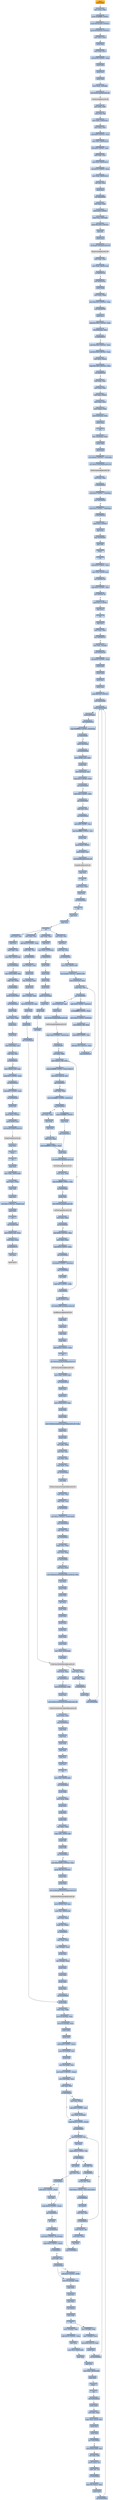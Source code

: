 digraph G {
node[shape=rectangle,style=filled,fillcolor=lightsteelblue,color=lightsteelblue]
bgcolor="transparent"
a0x0040630cpushl_ebp[label="start\npushl %ebp",color="lightgrey",fillcolor="orange"];
a0x0040630dmovl_esp_ebp[label="0x0040630d\nmovl %esp, %ebp"];
a0x0040630fpushl_0xffffffffUINT8[label="0x0040630f\npushl $0xffffffff<UINT8>"];
a0x00406311pushl_0x40c290UINT32[label="0x00406311\npushl $0x40c290<UINT32>"];
a0x00406316pushl_0x409320UINT32[label="0x00406316\npushl $0x409320<UINT32>"];
a0x0040631bmovl_fs_0_eax[label="0x0040631b\nmovl %fs:0, %eax"];
a0x00406321pushl_eax[label="0x00406321\npushl %eax"];
a0x00406322movl_esp_fs_0[label="0x00406322\nmovl %esp, %fs:0"];
a0x00406329subl_0x58UINT8_esp[label="0x00406329\nsubl $0x58<UINT8>, %esp"];
a0x0040632cpushl_ebx[label="0x0040632c\npushl %ebx"];
a0x0040632dpushl_esi[label="0x0040632d\npushl %esi"];
a0x0040632epushl_edi[label="0x0040632e\npushl %edi"];
a0x0040632fmovl_esp__24ebp_[label="0x0040632f\nmovl %esp, -24(%ebp)"];
a0x00406332call_GetVersion_kernel32_dll[label="0x00406332\ncall GetVersion@kernel32.dll"];
GetVersion_kernel32_dll[label="GetVersion@kernel32.dll",color="lightgrey",fillcolor="lightgrey"];
a0x00406338xorl_edx_edx[label="0x00406338\nxorl %edx, %edx"];
a0x0040633amovb_ah_dl[label="0x0040633a\nmovb %ah, %dl"];
a0x0040633cmovl_edx_0x00410ccc[label="0x0040633c\nmovl %edx, 0x00410ccc"];
a0x00406342movl_eax_ecx[label="0x00406342\nmovl %eax, %ecx"];
a0x00406344andl_0xffUINT32_ecx[label="0x00406344\nandl $0xff<UINT32>, %ecx"];
a0x0040634amovl_ecx_0x00410cc8[label="0x0040634a\nmovl %ecx, 0x00410cc8"];
a0x00406350shll_0x8UINT8_ecx[label="0x00406350\nshll $0x8<UINT8>, %ecx"];
a0x00406353addl_edx_ecx[label="0x00406353\naddl %edx, %ecx"];
a0x00406355movl_ecx_0x00410cc4[label="0x00406355\nmovl %ecx, 0x00410cc4"];
a0x0040635bshrl_0x10UINT8_eax[label="0x0040635b\nshrl $0x10<UINT8>, %eax"];
a0x0040635emovl_eax_0x00410cc0[label="0x0040635e\nmovl %eax, 0x00410cc0"];
a0x00406363xorl_esi_esi[label="0x00406363\nxorl %esi, %esi"];
a0x00406365pushl_esi[label="0x00406365\npushl %esi"];
a0x00406366call_0x004066f2[label="0x00406366\ncall 0x004066f2"];
a0x004066f2xorl_eax_eax[label="0x004066f2\nxorl %eax, %eax"];
a0x004066f4pushl_0x0UINT8[label="0x004066f4\npushl $0x0<UINT8>"];
a0x004066f6cmpl_eax_0x8esp_[label="0x004066f6\ncmpl %eax, 0x8(%esp)"];
a0x004066fapushl_0x1000UINT32[label="0x004066fa\npushl $0x1000<UINT32>"];
a0x004066ffsete_al[label="0x004066ff\nsete %al"];
a0x00406702pushl_eax[label="0x00406702\npushl %eax"];
a0x00406703call_HeapCreate_kernel32_dll[label="0x00406703\ncall HeapCreate@kernel32.dll"];
HeapCreate_kernel32_dll[label="HeapCreate@kernel32.dll",color="lightgrey",fillcolor="lightgrey"];
a0x00406709testl_eax_eax[label="0x00406709\ntestl %eax, %eax"];
a0x0040670bmovl_eax_0x004112a0[label="0x0040670b\nmovl %eax, 0x004112a0"];
a0x00406710je_0x00406748[label="0x00406710\nje 0x00406748"];
a0x00406712call_0x004065aa[label="0x00406712\ncall 0x004065aa"];
a0x004065aapushl_ebp[label="0x004065aa\npushl %ebp"];
a0x004065abmovl_esp_ebp[label="0x004065ab\nmovl %esp, %ebp"];
a0x004065admovl_0x122cUINT32_eax[label="0x004065ad\nmovl $0x122c<UINT32>, %eax"];
a0x004065b2call_0x004097f0[label="0x004065b2\ncall 0x004097f0"];
a0x004097f0pushl_ecx[label="0x004097f0\npushl %ecx"];
a0x004097f1cmpl_0x1000UINT32_eax[label="0x004097f1\ncmpl $0x1000<UINT32>, %eax"];
a0x004097f6leal_0x8esp__ecx[label="0x004097f6\nleal 0x8(%esp), %ecx"];
a0x004097fajb_0x00409810[label="0x004097fa\njb 0x00409810"];
a0x004097fcsubl_0x1000UINT32_ecx[label="0x004097fc\nsubl $0x1000<UINT32>, %ecx"];
a0x00409802subl_0x1000UINT32_eax[label="0x00409802\nsubl $0x1000<UINT32>, %eax"];
a0x00409807testl_eax_ecx_[label="0x00409807\ntestl %eax, (%ecx)"];
a0x00409809cmpl_0x1000UINT32_eax[label="0x00409809\ncmpl $0x1000<UINT32>, %eax"];
a0x0040980ejae_0x004097fc[label="0x0040980e\njae 0x004097fc"];
a0x00409810subl_eax_ecx[label="0x00409810\nsubl %eax, %ecx"];
a0x00409812movl_esp_eax[label="0x00409812\nmovl %esp, %eax"];
a0x00409814testl_eax_ecx_[label="0x00409814\ntestl %eax, (%ecx)"];
a0x00409816movl_ecx_esp[label="0x00409816\nmovl %ecx, %esp"];
a0x00409818movl_eax__ecx[label="0x00409818\nmovl (%eax), %ecx"];
a0x0040981amovl_0x4eax__eax[label="0x0040981a\nmovl 0x4(%eax), %eax"];
a0x0040981dpushl_eax[label="0x0040981d\npushl %eax"];
a0x0040981eret[label="0x0040981e\nret"];
a0x004065b7leal__152ebp__eax[label="0x004065b7\nleal -152(%ebp), %eax"];
a0x004065bdpushl_ebx[label="0x004065bd\npushl %ebx"];
a0x004065bepushl_eax[label="0x004065be\npushl %eax"];
a0x004065bfmovl_0x94UINT32__152ebp_[label="0x004065bf\nmovl $0x94<UINT32>, -152(%ebp)"];
a0x004065c9call_GetVersionExA_kernel32_dll[label="0x004065c9\ncall GetVersionExA@kernel32.dll"];
GetVersionExA_kernel32_dll[label="GetVersionExA@kernel32.dll",color="lightgrey",fillcolor="lightgrey"];
a0x004065cftestl_eax_eax[label="0x004065cf\ntestl %eax, %eax"];
a0x004065d1je_0x004065ed[label="0x004065d1\nje 0x004065ed"];
a0x004065d3cmpl_0x2UINT8__136ebp_[label="0x004065d3\ncmpl $0x2<UINT8>, -136(%ebp)"];
a0x004065dajne_0x004065ed[label="0x004065da\njne 0x004065ed"];
a0x004065dccmpl_0x5UINT8__148ebp_[label="0x004065dc\ncmpl $0x5<UINT8>, -148(%ebp)"];
a0x004065e3jb_0x004065ed[label="0x004065e3\njb 0x004065ed"];
a0x004065e5pushl_0x1UINT8[label="0x004065e5\npushl $0x1<UINT8>"];
a0x004065e7popl_eax[label="0x004065e7\npopl %eax"];
a0x004065e8jmp_0x004066ef[label="0x004065e8\njmp 0x004066ef"];
a0x004066efpopl_ebx[label="0x004066ef\npopl %ebx"];
a0x004066f0leave_[label="0x004066f0\nleave "];
a0x004066f1ret[label="0x004066f1\nret"];
a0x00406717cmpl_0x3UINT8_eax[label="0x00406717\ncmpl $0x3<UINT8>, %eax"];
a0x0040671amovl_eax_0x004112a4[label="0x0040671a\nmovl %eax, 0x004112a4"];
a0x0040671fjne_0x0040672e[label="0x0040671f\njne 0x0040672e"];
a0x0040672ecmpl_0x2UINT8_eax[label="0x0040672e\ncmpl $0x2<UINT8>, %eax"];
a0x00406731jne_0x0040674b[label="0x00406731\njne 0x0040674b"];
a0x0040674bpushl_0x1UINT8[label="0x0040674b\npushl $0x1<UINT8>"];
a0x0040674dpopl_eax[label="0x0040674d\npopl %eax"];
a0x0040674eret[label="0x0040674e\nret"];
a0x0040636bpopl_ecx[label="0x0040636b\npopl %ecx"];
a0x0040636ctestl_eax_eax[label="0x0040636c\ntestl %eax, %eax"];
a0x0040636ejne_0x00406378[label="0x0040636e\njne 0x00406378"];
a0x00406378movl_esi__4ebp_[label="0x00406378\nmovl %esi, -4(%ebp)"];
a0x0040637bcall_0x0040916a[label="0x0040637b\ncall 0x0040916a"];
a0x0040916asubl_0x44UINT8_esp[label="0x0040916a\nsubl $0x44<UINT8>, %esp"];
a0x0040916dpushl_ebx[label="0x0040916d\npushl %ebx"];
a0x0040916epushl_ebp[label="0x0040916e\npushl %ebp"];
a0x0040916fpushl_esi[label="0x0040916f\npushl %esi"];
a0x00409170pushl_edi[label="0x00409170\npushl %edi"];
a0x00409171pushl_0x100UINT32[label="0x00409171\npushl $0x100<UINT32>"];
a0x00409176call_0x0040560b[label="0x00409176\ncall 0x0040560b"];
a0x0040560bpushl_0x00410d30[label="0x0040560b\npushl 0x00410d30"];
a0x00405611pushl_0x8esp_[label="0x00405611\npushl 0x8(%esp)"];
a0x00405615call_0x0040561d[label="0x00405615\ncall 0x0040561d"];
a0x0040561dcmpl_0xffffffe0UINT8_0x4esp_[label="0x0040561d\ncmpl $0xffffffe0<UINT8>, 0x4(%esp)"];
a0x00405622ja_0x00405646[label="0x00405622\nja 0x00405646"];
a0x00405624pushl_0x4esp_[label="0x00405624\npushl 0x4(%esp)"];
a0x00405628call_0x00405649[label="0x00405628\ncall 0x00405649"];
a0x00405649movl_0x004112a4_eax[label="0x00405649\nmovl 0x004112a4, %eax"];
a0x0040564epushl_esi[label="0x0040564e\npushl %esi"];
a0x0040564fmovl_0x8esp__esi[label="0x0040564f\nmovl 0x8(%esp), %esi"];
a0x00405653cmpl_0x3UINT8_eax[label="0x00405653\ncmpl $0x3<UINT8>, %eax"];
a0x00405656jne_0x0040566d[label="0x00405656\njne 0x0040566d"];
a0x0040566dcmpl_0x2UINT8_eax[label="0x0040566d\ncmpl $0x2<UINT8>, %eax"];
a0x00405670jne_0x0040569f[label="0x00405670\njne 0x0040569f"];
a0x0040569ftestl_esi_esi[label="0x0040569f\ntestl %esi, %esi"];
a0x004056a1jne_0x004056a6[label="0x004056a1\njne 0x004056a6"];
a0x004056a6addl_0xfUINT8_esi[label="0x004056a6\naddl $0xf<UINT8>, %esi"];
a0x004056a9andl_0xfffffff0UINT8_esi[label="0x004056a9\nandl $0xfffffff0<UINT8>, %esi"];
a0x004056acpushl_esi[label="0x004056ac\npushl %esi"];
a0x004056adpushl_0x0UINT8[label="0x004056ad\npushl $0x0<UINT8>"];
a0x004056afpushl_0x004112a0[label="0x004056af\npushl 0x004112a0"];
a0x004056b5call_HeapAlloc_kernel32_dll[label="0x004056b5\ncall HeapAlloc@kernel32.dll"];
HeapAlloc_kernel32_dll[label="HeapAlloc@kernel32.dll",color="lightgrey",fillcolor="lightgrey"];
a0x004056bbpopl_esi[label="0x004056bb\npopl %esi"];
a0x004056bcret[label="0x004056bc\nret"];
a0x0040562dtestl_eax_eax[label="0x0040562d\ntestl %eax, %eax"];
a0x0040562fpopl_ecx[label="0x0040562f\npopl %ecx"];
a0x00405630jne_0x00405648[label="0x00405630\njne 0x00405648"];
a0x00405648ret[label="0x00405648\nret"];
a0x0040561apopl_ecx[label="0x0040561a\npopl %ecx"];
a0x0040561bpopl_ecx[label="0x0040561b\npopl %ecx"];
a0x0040561cret[label="0x0040561c\nret"];
a0x0040917bmovl_eax_esi[label="0x0040917b\nmovl %eax, %esi"];
a0x0040917dpopl_ecx[label="0x0040917d\npopl %ecx"];
a0x0040917etestl_esi_esi[label="0x0040917e\ntestl %esi, %esi"];
a0x00409180jne_0x0040918a[label="0x00409180\njne 0x0040918a"];
a0x0040918amovl_esi_0x00411180[label="0x0040918a\nmovl %esi, 0x00411180"];
a0x00409190movl_0x20UINT32_0x00411280[label="0x00409190\nmovl $0x20<UINT32>, 0x00411280"];
a0x0040919aleal_0x100esi__eax[label="0x0040919a\nleal 0x100(%esi), %eax"];
a0x004091a0cmpl_eax_esi[label="0x004091a0\ncmpl %eax, %esi"];
a0x004091a2jae_0x004091be[label="0x004091a2\njae 0x004091be"];
a0x004091a4andb_0x0UINT8_0x4esi_[label="0x004091a4\nandb $0x0<UINT8>, 0x4(%esi)"];
a0x004091a8orl_0xffffffffUINT8_esi_[label="0x004091a8\norl $0xffffffff<UINT8>, (%esi)"];
a0x004091abmovb_0xaUINT8_0x5esi_[label="0x004091ab\nmovb $0xa<UINT8>, 0x5(%esi)"];
a0x004091afmovl_0x00411180_eax[label="0x004091af\nmovl 0x00411180, %eax"];
a0x004091b4addl_0x8UINT8_esi[label="0x004091b4\naddl $0x8<UINT8>, %esi"];
a0x004091b7addl_0x100UINT32_eax[label="0x004091b7\naddl $0x100<UINT32>, %eax"];
a0x004091bcjmp_0x004091a0[label="0x004091bc\njmp 0x004091a0"];
a0x004091beleal_0x10esp__eax[label="0x004091be\nleal 0x10(%esp), %eax"];
a0x004091c2pushl_eax[label="0x004091c2\npushl %eax"];
a0x004091c3call_GetStartupInfoA_kernel32_dll[label="0x004091c3\ncall GetStartupInfoA@kernel32.dll"];
GetStartupInfoA_kernel32_dll[label="GetStartupInfoA@kernel32.dll",color="lightgrey",fillcolor="lightgrey"];
a0x004091c9cmpw_0x0UINT8_0x42esp_[label="0x004091c9\ncmpw $0x0<UINT8>, 0x42(%esp)"];
a0x004091cfje_0x0040929a[label="0x004091cf\nje 0x0040929a"];
a0x0040929axorl_ebx_ebx[label="0x0040929a\nxorl %ebx, %ebx"];
a0x0040929cmovl_0x00411180_eax[label="0x0040929c\nmovl 0x00411180, %eax"];
a0x004092a1cmpl_0xffffffffUINT8_eaxebx8_[label="0x004092a1\ncmpl $0xffffffff<UINT8>, (%eax,%ebx,8)"];
a0x004092a5leal_eaxebx8__esi[label="0x004092a5\nleal (%eax,%ebx,8), %esi"];
a0x004092a8jne_0x004092f7[label="0x004092a8\njne 0x004092f7"];
a0x004092aatestl_ebx_ebx[label="0x004092aa\ntestl %ebx, %ebx"];
a0x004092acmovb_0xffffff81UINT8_0x4esi_[label="0x004092ac\nmovb $0xffffff81<UINT8>, 0x4(%esi)"];
a0x004092b0jne_0x004092b7[label="0x004092b0\njne 0x004092b7"];
a0x004092b2pushl_0xfffffff6UINT8[label="0x004092b2\npushl $0xfffffff6<UINT8>"];
a0x004092b4popl_eax[label="0x004092b4\npopl %eax"];
a0x004092b5jmp_0x004092c1[label="0x004092b5\njmp 0x004092c1"];
a0x004092c1pushl_eax[label="0x004092c1\npushl %eax"];
a0x004092c2call_GetStdHandle_kernel32_dll[label="0x004092c2\ncall GetStdHandle@kernel32.dll"];
GetStdHandle_kernel32_dll[label="GetStdHandle@kernel32.dll",color="lightgrey",fillcolor="lightgrey"];
a0x004092c8movl_eax_edi[label="0x004092c8\nmovl %eax, %edi"];
a0x004092cacmpl_0xffffffffUINT8_edi[label="0x004092ca\ncmpl $0xffffffff<UINT8>, %edi"];
a0x004092cdje_0x004092e6[label="0x004092cd\nje 0x004092e6"];
a0x004092cfpushl_edi[label="0x004092cf\npushl %edi"];
a0x004092d0call_GetFileType_kernel32_dll[label="0x004092d0\ncall GetFileType@kernel32.dll"];
GetFileType_kernel32_dll[label="GetFileType@kernel32.dll",color="lightgrey",fillcolor="lightgrey"];
a0x004092d6testl_eax_eax[label="0x004092d6\ntestl %eax, %eax"];
a0x004092d8je_0x004092e6[label="0x004092d8\nje 0x004092e6"];
a0x004092daandl_0xffUINT32_eax[label="0x004092da\nandl $0xff<UINT32>, %eax"];
a0x004092dfmovl_edi_esi_[label="0x004092df\nmovl %edi, (%esi)"];
a0x004092e1cmpl_0x2UINT8_eax[label="0x004092e1\ncmpl $0x2<UINT8>, %eax"];
a0x004092e4jne_0x004092ec[label="0x004092e4\njne 0x004092ec"];
a0x004092e6orb_0x40UINT8_0x4esi_[label="0x004092e6\norb $0x40<UINT8>, 0x4(%esi)"];
a0x004092eajmp_0x004092fb[label="0x004092ea\njmp 0x004092fb"];
a0x004092fbincl_ebx[label="0x004092fb\nincl %ebx"];
a0x004092fccmpl_0x3UINT8_ebx[label="0x004092fc\ncmpl $0x3<UINT8>, %ebx"];
a0x004092ffjl_0x0040929c[label="0x004092ff\njl 0x0040929c"];
a0x004092b7movl_ebx_eax[label="0x004092b7\nmovl %ebx, %eax"];
a0x004092b9decl_eax[label="0x004092b9\ndecl %eax"];
a0x004092banegl_eax[label="0x004092ba\nnegl %eax"];
a0x004092bcsbbl_eax_eax[label="0x004092bc\nsbbl %eax, %eax"];
a0x004092beaddl_0xfffffff5UINT8_eax[label="0x004092be\naddl $0xfffffff5<UINT8>, %eax"];
a0x00409301pushl_0x00411280[label="0x00409301\npushl 0x00411280"];
a0x00409307call_SetHandleCount_kernel32_dll[label="0x00409307\ncall SetHandleCount@kernel32.dll"];
LockResource_kernel32_dll[label="LockResource@kernel32.dll",color="lightgrey",fillcolor="lightgrey"];
a0x0040930dpopl_edi[label="0x0040930d\npopl %edi"];
a0x0040930epopl_esi[label="0x0040930e\npopl %esi"];
a0x0040930fpopl_ebp[label="0x0040930f\npopl %ebp"];
a0x00409310popl_ebx[label="0x00409310\npopl %ebx"];
a0x00409311addl_0x44UINT8_esp[label="0x00409311\naddl $0x44<UINT8>, %esp"];
a0x00409314ret[label="0x00409314\nret"];
a0x00406380call_GetCommandLineA_kernel32_dll[label="0x00406380\ncall GetCommandLineA@kernel32.dll"];
GetCommandLineA_kernel32_dll[label="GetCommandLineA@kernel32.dll",color="lightgrey",fillcolor="lightgrey"];
a0x00406386movl_eax_0x004112a8[label="0x00406386\nmovl %eax, 0x004112a8"];
a0x0040638bcall_0x00409038[label="0x0040638b\ncall 0x00409038"];
a0x00409038pushl_ecx[label="0x00409038\npushl %ecx"];
a0x00409039pushl_ecx[label="0x00409039\npushl %ecx"];
a0x0040903amovl_0x00410e54_eax[label="0x0040903a\nmovl 0x00410e54, %eax"];
a0x0040903fpushl_ebx[label="0x0040903f\npushl %ebx"];
a0x00409040pushl_ebp[label="0x00409040\npushl %ebp"];
a0x00409041movl_GetEnvironmentStringsW_kernel32_dll_ebp[label="0x00409041\nmovl GetEnvironmentStringsW@kernel32.dll, %ebp"];
a0x00409047pushl_esi[label="0x00409047\npushl %esi"];
a0x00409048pushl_edi[label="0x00409048\npushl %edi"];
a0x00409049xorl_ebx_ebx[label="0x00409049\nxorl %ebx, %ebx"];
a0x0040904bxorl_esi_esi[label="0x0040904b\nxorl %esi, %esi"];
a0x0040904dxorl_edi_edi[label="0x0040904d\nxorl %edi, %edi"];
a0x0040904fcmpl_ebx_eax[label="0x0040904f\ncmpl %ebx, %eax"];
a0x00409051jne_0x00409086[label="0x00409051\njne 0x00409086"];
a0x00409053call_ebp[label="0x00409053\ncall %ebp"];
GetEnvironmentStringsW_kernel32_dll[label="GetEnvironmentStringsW@kernel32.dll",color="lightgrey",fillcolor="lightgrey"];
a0x00409055movl_eax_esi[label="0x00409055\nmovl %eax, %esi"];
a0x00409057cmpl_ebx_esi[label="0x00409057\ncmpl %ebx, %esi"];
a0x00409059je_0x00409067[label="0x00409059\nje 0x00409067"];
a0x0040905bmovl_0x1UINT32_0x00410e54[label="0x0040905b\nmovl $0x1<UINT32>, 0x00410e54"];
a0x00409065jmp_0x0040908f[label="0x00409065\njmp 0x0040908f"];
a0x0040908fcmpl_ebx_esi[label="0x0040908f\ncmpl %ebx, %esi"];
a0x00409091jne_0x0040909f[label="0x00409091\njne 0x0040909f"];
a0x0040909fcmpw_bx_esi_[label="0x0040909f\ncmpw %bx, (%esi)"];
a0x004090a2movl_esi_eax[label="0x004090a2\nmovl %esi, %eax"];
a0x004090a4je_0x004090b4[label="0x004090a4\nje 0x004090b4"];
a0x004090b4subl_esi_eax[label="0x004090b4\nsubl %esi, %eax"];
a0x004090b6movl_WideCharToMultiByte_kernel32_dll_edi[label="0x004090b6\nmovl WideCharToMultiByte@kernel32.dll, %edi"];
a0x004090bcsarl_eax[label="0x004090bc\nsarl %eax"];
a0x004090bepushl_ebx[label="0x004090be\npushl %ebx"];
a0x004090bfpushl_ebx[label="0x004090bf\npushl %ebx"];
a0x004090c0incl_eax[label="0x004090c0\nincl %eax"];
a0x004090c1pushl_ebx[label="0x004090c1\npushl %ebx"];
a0x004090c2pushl_ebx[label="0x004090c2\npushl %ebx"];
a0x004090c3pushl_eax[label="0x004090c3\npushl %eax"];
a0x004090c4pushl_esi[label="0x004090c4\npushl %esi"];
a0x004090c5pushl_ebx[label="0x004090c5\npushl %ebx"];
a0x004090c6pushl_ebx[label="0x004090c6\npushl %ebx"];
a0x004090c7movl_eax_0x34esp_[label="0x004090c7\nmovl %eax, 0x34(%esp)"];
a0x004090cbcall_edi[label="0x004090cb\ncall %edi"];
WideCharToMultiByte_kernel32_dll[label="WideCharToMultiByte@kernel32.dll",color="lightgrey",fillcolor="lightgrey"];
a0x004090cdmovl_eax_ebp[label="0x004090cd\nmovl %eax, %ebp"];
a0x004090cfcmpl_ebx_ebp[label="0x004090cf\ncmpl %ebx, %ebp"];
a0x004090d1je_0x00409105[label="0x004090d1\nje 0x00409105"];
a0x004090d3pushl_ebp[label="0x004090d3\npushl %ebp"];
a0x004090d4call_0x0040560b[label="0x004090d4\ncall 0x0040560b"];
a0x004090d9cmpl_ebx_eax[label="0x004090d9\ncmpl %ebx, %eax"];
a0x004090dbpopl_ecx[label="0x004090db\npopl %ecx"];
a0x004090dcmovl_eax_0x10esp_[label="0x004090dc\nmovl %eax, 0x10(%esp)"];
a0x004090e0je_0x00409105[label="0x004090e0\nje 0x00409105"];
a0x004090e2pushl_ebx[label="0x004090e2\npushl %ebx"];
a0x004090e3pushl_ebx[label="0x004090e3\npushl %ebx"];
a0x004090e4pushl_ebp[label="0x004090e4\npushl %ebp"];
a0x004090e5pushl_eax[label="0x004090e5\npushl %eax"];
a0x004090e6pushl_0x24esp_[label="0x004090e6\npushl 0x24(%esp)"];
a0x004090eapushl_esi[label="0x004090ea\npushl %esi"];
a0x004090ebpushl_ebx[label="0x004090eb\npushl %ebx"];
a0x004090ecpushl_ebx[label="0x004090ec\npushl %ebx"];
a0x004090edcall_edi[label="0x004090ed\ncall %edi"];
a0x004090eftestl_eax_eax[label="0x004090ef\ntestl %eax, %eax"];
a0x004090f1jne_0x00409101[label="0x004090f1\njne 0x00409101"];
a0x00409101movl_0x10esp__ebx[label="0x00409101\nmovl 0x10(%esp), %ebx"];
a0x00409105pushl_esi[label="0x00409105\npushl %esi"];
a0x00409106call_FreeEnvironmentStringsW_kernel32_dll[label="0x00409106\ncall FreeEnvironmentStringsW@kernel32.dll"];
FreeEnvironmentStringsW_kernel32_dll[label="FreeEnvironmentStringsW@kernel32.dll",color="lightgrey",fillcolor="lightgrey"];
a0x0040910cmovl_ebx_eax[label="0x0040910c\nmovl %ebx, %eax"];
a0x0040910ejmp_0x00409163[label="0x0040910e\njmp 0x00409163"];
a0x00409163popl_edi[label="0x00409163\npopl %edi"];
a0x00409164popl_esi[label="0x00409164\npopl %esi"];
a0x00409165popl_ebp[label="0x00409165\npopl %ebp"];
a0x00409166popl_ebx[label="0x00409166\npopl %ebx"];
a0x00409167popl_ecx[label="0x00409167\npopl %ecx"];
a0x00409168popl_ecx[label="0x00409168\npopl %ecx"];
a0x00409169ret[label="0x00409169\nret"];
a0x00406390movl_eax_0x00410d00[label="0x00406390\nmovl %eax, 0x00410d00"];
a0x00406395call_0x00408deb[label="0x00406395\ncall 0x00408deb"];
a0x00408debpushl_ebp[label="0x00408deb\npushl %ebp"];
a0x00408decmovl_esp_ebp[label="0x00408dec\nmovl %esp, %ebp"];
a0x00408deepushl_ecx[label="0x00408dee\npushl %ecx"];
a0x00408defpushl_ecx[label="0x00408def\npushl %ecx"];
a0x00408df0pushl_ebx[label="0x00408df0\npushl %ebx"];
a0x00408df1xorl_ebx_ebx[label="0x00408df1\nxorl %ebx, %ebx"];
a0x00408df3cmpl_ebx_0x004112b0[label="0x00408df3\ncmpl %ebx, 0x004112b0"];
a0x00408df9pushl_esi[label="0x00408df9\npushl %esi"];
a0x00408dfapushl_edi[label="0x00408dfa\npushl %edi"];
a0x00408dfbjne_0x00408e02[label="0x00408dfb\njne 0x00408e02"];
a0x00408e02movl_0x410d50UINT32_esi[label="0x00408e02\nmovl $0x410d50<UINT32>, %esi"];
a0x00408e07pushl_0x104UINT32[label="0x00408e07\npushl $0x104<UINT32>"];
a0x00408e0cpushl_esi[label="0x00408e0c\npushl %esi"];
a0x00408e0dpushl_ebx[label="0x00408e0d\npushl %ebx"];
a0x00408e0ecall_GetModuleFileNameA_kernel32_dll[label="0x00408e0e\ncall GetModuleFileNameA@kernel32.dll"];
GetModuleFileNameA_kernel32_dll[label="GetModuleFileNameA@kernel32.dll",color="lightgrey",fillcolor="lightgrey"];
a0x00408e14movl_0x004112a8_eax[label="0x00408e14\nmovl 0x004112a8, %eax"];
a0x00408e19movl_esi_0x00410cec[label="0x00408e19\nmovl %esi, 0x00410cec"];
a0x00408e1fmovl_esi_edi[label="0x00408e1f\nmovl %esi, %edi"];
a0x00408e21cmpb_bl_eax_[label="0x00408e21\ncmpb %bl, (%eax)"];
a0x00408e23je_0x00408e27[label="0x00408e23\nje 0x00408e27"];
a0x00408e25movl_eax_edi[label="0x00408e25\nmovl %eax, %edi"];
a0x00408e27leal__8ebp__eax[label="0x00408e27\nleal -8(%ebp), %eax"];
a0x00408e2apushl_eax[label="0x00408e2a\npushl %eax"];
a0x00408e2bleal__4ebp__eax[label="0x00408e2b\nleal -4(%ebp), %eax"];
a0x00408e2epushl_eax[label="0x00408e2e\npushl %eax"];
a0x00408e2fpushl_ebx[label="0x00408e2f\npushl %ebx"];
a0x00408e30pushl_ebx[label="0x00408e30\npushl %ebx"];
a0x00408e31pushl_edi[label="0x00408e31\npushl %edi"];
a0x00408e32call_0x00408e84[label="0x00408e32\ncall 0x00408e84"];
a0x00408e84pushl_ebp[label="0x00408e84\npushl %ebp"];
a0x00408e85movl_esp_ebp[label="0x00408e85\nmovl %esp, %ebp"];
a0x00408e87movl_0x18ebp__ecx[label="0x00408e87\nmovl 0x18(%ebp), %ecx"];
a0x00408e8amovl_0x14ebp__eax[label="0x00408e8a\nmovl 0x14(%ebp), %eax"];
a0x00408e8dpushl_ebx[label="0x00408e8d\npushl %ebx"];
a0x00408e8epushl_esi[label="0x00408e8e\npushl %esi"];
a0x00408e8fandl_0x0UINT8_ecx_[label="0x00408e8f\nandl $0x0<UINT8>, (%ecx)"];
a0x00408e92movl_0x10ebp__esi[label="0x00408e92\nmovl 0x10(%ebp), %esi"];
a0x00408e95pushl_edi[label="0x00408e95\npushl %edi"];
a0x00408e96movl_0xcebp__edi[label="0x00408e96\nmovl 0xc(%ebp), %edi"];
a0x00408e99movl_0x1UINT32_eax_[label="0x00408e99\nmovl $0x1<UINT32>, (%eax)"];
a0x00408e9fmovl_0x8ebp__eax[label="0x00408e9f\nmovl 0x8(%ebp), %eax"];
a0x00408ea2testl_edi_edi[label="0x00408ea2\ntestl %edi, %edi"];
a0x00408ea4je_0x00408eae[label="0x00408ea4\nje 0x00408eae"];
a0x00408eaecmpb_0x22UINT8_eax_[label="0x00408eae\ncmpb $0x22<UINT8>, (%eax)"];
a0x00408eb1jne_0x00408ef7[label="0x00408eb1\njne 0x00408ef7"];
a0x00408eb3movb_0x1eax__dl[label="0x00408eb3\nmovb 0x1(%eax), %dl"];
a0x00408eb6incl_eax[label="0x00408eb6\nincl %eax"];
a0x00408eb7cmpb_0x22UINT8_dl[label="0x00408eb7\ncmpb $0x22<UINT8>, %dl"];
a0x00408ebaje_0x00408ee5[label="0x00408eba\nje 0x00408ee5"];
a0x00408ebctestb_dl_dl[label="0x00408ebc\ntestb %dl, %dl"];
a0x00408ebeje_0x00408ee5[label="0x00408ebe\nje 0x00408ee5"];
a0x00408ec0movzbl_dl_edx[label="0x00408ec0\nmovzbl %dl, %edx"];
a0x00408ec3testb_0x4UINT8_0x411061edx_[label="0x00408ec3\ntestb $0x4<UINT8>, 0x411061(%edx)"];
a0x00408ecaje_0x00408ed8[label="0x00408eca\nje 0x00408ed8"];
a0x00408ed8incl_ecx_[label="0x00408ed8\nincl (%ecx)"];
a0x00408edatestl_esi_esi[label="0x00408eda\ntestl %esi, %esi"];
a0x00408edcje_0x00408eb3[label="0x00408edc\nje 0x00408eb3"];
a0x00408ee5incl_ecx_[label="0x00408ee5\nincl (%ecx)"];
a0x00408ee7testl_esi_esi[label="0x00408ee7\ntestl %esi, %esi"];
a0x00408ee9je_0x00408eef[label="0x00408ee9\nje 0x00408eef"];
a0x00408eefcmpb_0x22UINT8_eax_[label="0x00408eef\ncmpb $0x22<UINT8>, (%eax)"];
a0x00408ef2jne_0x00408f3a[label="0x00408ef2\njne 0x00408f3a"];
a0x00408ef4incl_eax[label="0x00408ef4\nincl %eax"];
a0x00408ef5jmp_0x00408f3a[label="0x00408ef5\njmp 0x00408f3a"];
a0x00408f3aandl_0x0UINT8_0x18ebp_[label="0x00408f3a\nandl $0x0<UINT8>, 0x18(%ebp)"];
a0x00408f3ecmpb_0x0UINT8_eax_[label="0x00408f3e\ncmpb $0x0<UINT8>, (%eax)"];
a0x00408f41je_0x00409027[label="0x00408f41\nje 0x00409027"];
a0x00409027testl_edi_edi[label="0x00409027\ntestl %edi, %edi"];
a0x00409029je_0x0040902e[label="0x00409029\nje 0x0040902e"];
a0x0040902emovl_0x14ebp__eax[label="0x0040902e\nmovl 0x14(%ebp), %eax"];
a0x00409031popl_edi[label="0x00409031\npopl %edi"];
a0x00409032popl_esi[label="0x00409032\npopl %esi"];
a0x00409033popl_ebx[label="0x00409033\npopl %ebx"];
a0x00409034incl_eax_[label="0x00409034\nincl (%eax)"];
a0x00409036popl_ebp[label="0x00409036\npopl %ebp"];
a0x00409037ret[label="0x00409037\nret"];
a0x00408e37movl__8ebp__eax[label="0x00408e37\nmovl -8(%ebp), %eax"];
a0x00408e3amovl__4ebp__ecx[label="0x00408e3a\nmovl -4(%ebp), %ecx"];
a0x00408e3dleal_eaxecx4__eax[label="0x00408e3d\nleal (%eax,%ecx,4), %eax"];
a0x00408e40pushl_eax[label="0x00408e40\npushl %eax"];
a0x00408e41call_0x0040560b[label="0x00408e41\ncall 0x0040560b"];
a0x00408e46movl_eax_esi[label="0x00408e46\nmovl %eax, %esi"];
a0x00408e48addl_0x18UINT8_esp[label="0x00408e48\naddl $0x18<UINT8>, %esp"];
a0x00408e4bcmpl_ebx_esi[label="0x00408e4b\ncmpl %ebx, %esi"];
a0x00408e4djne_0x00408e57[label="0x00408e4d\njne 0x00408e57"];
a0x00408e57leal__8ebp__eax[label="0x00408e57\nleal -8(%ebp), %eax"];
a0x00408e5apushl_eax[label="0x00408e5a\npushl %eax"];
a0x00408e5bleal__4ebp__eax[label="0x00408e5b\nleal -4(%ebp), %eax"];
a0x00408e5epushl_eax[label="0x00408e5e\npushl %eax"];
a0x00408e5fmovl__4ebp__eax[label="0x00408e5f\nmovl -4(%ebp), %eax"];
a0x00408e62leal_esieax4__eax[label="0x00408e62\nleal (%esi,%eax,4), %eax"];
a0x00408e65pushl_eax[label="0x00408e65\npushl %eax"];
a0x00408e66pushl_esi[label="0x00408e66\npushl %esi"];
a0x00408e67pushl_edi[label="0x00408e67\npushl %edi"];
a0x00408e68call_0x00408e84[label="0x00408e68\ncall 0x00408e84"];
a0x00408ea6movl_esi_edi_[label="0x00408ea6\nmovl %esi, (%edi)"];
a0x00408ea8addl_0x4UINT8_edi[label="0x00408ea8\naddl $0x4<UINT8>, %edi"];
a0x00408eabmovl_edi_0xcebp_[label="0x00408eab\nmovl %edi, 0xc(%ebp)"];
a0x00408edemovb_eax__dl[label="0x00408ede\nmovb (%eax), %dl"];
a0x00408ee0movb_dl_esi_[label="0x00408ee0\nmovb %dl, (%esi)"];
a0x00408ee2incl_esi[label="0x00408ee2\nincl %esi"];
a0x00408ee3jmp_0x00408eb3[label="0x00408ee3\njmp 0x00408eb3"];
a0x00408eebandb_0x0UINT8_esi_[label="0x00408eeb\nandb $0x0<UINT8>, (%esi)"];
a0x00408eeeincl_esi[label="0x00408eee\nincl %esi"];
a0x0040902bandl_0x0UINT8_edi_[label="0x0040902b\nandl $0x0<UINT8>, (%edi)"];
a0x00408e6dmovl__4ebp__eax[label="0x00408e6d\nmovl -4(%ebp), %eax"];
a0x00408e70addl_0x14UINT8_esp[label="0x00408e70\naddl $0x14<UINT8>, %esp"];
a0x00408e73decl_eax[label="0x00408e73\ndecl %eax"];
a0x00408e74movl_esi_0x00410cd4[label="0x00408e74\nmovl %esi, 0x00410cd4"];
a0x00408e7apopl_edi[label="0x00408e7a\npopl %edi"];
a0x00408e7bpopl_esi[label="0x00408e7b\npopl %esi"];
a0x00408e7cmovl_eax_0x00410cd0[label="0x00408e7c\nmovl %eax, 0x00410cd0"];
a0x00408e81popl_ebx[label="0x00408e81\npopl %ebx"];
a0x00408e82leave_[label="0x00408e82\nleave "];
a0x00408e83ret[label="0x00408e83\nret"];
a0x0040639acall_0x00408d32[label="0x0040639a\ncall 0x00408d32"];
a0x00408d32pushl_ebx[label="0x00408d32\npushl %ebx"];
a0x00408d33xorl_ebx_ebx[label="0x00408d33\nxorl %ebx, %ebx"];
a0x00408d35cmpl_ebx_0x004112b0[label="0x00408d35\ncmpl %ebx, 0x004112b0"];
a0x00408d3bpushl_esi[label="0x00408d3b\npushl %esi"];
a0x00408d3cpushl_edi[label="0x00408d3c\npushl %edi"];
a0x00408d3djne_0x00408d44[label="0x00408d3d\njne 0x00408d44"];
a0x00408d44movl_0x00410d00_esi[label="0x00408d44\nmovl 0x00410d00, %esi"];
a0x00408d4axorl_edi_edi[label="0x00408d4a\nxorl %edi, %edi"];
a0x00408d4cmovb_esi__al[label="0x00408d4c\nmovb (%esi), %al"];
a0x00408d4ecmpb_bl_al[label="0x00408d4e\ncmpb %bl, %al"];
a0x00408d50je_0x00408d64[label="0x00408d50\nje 0x00408d64"];
a0x00408d64leal_0x4edi4__eax[label="0x00408d64\nleal 0x4(,%edi,4), %eax"];
a0x00408d6bpushl_eax[label="0x00408d6b\npushl %eax"];
a0x00408d6ccall_0x0040560b[label="0x00408d6c\ncall 0x0040560b"];
a0x00408d71movl_eax_esi[label="0x00408d71\nmovl %eax, %esi"];
a0x00408d73popl_ecx[label="0x00408d73\npopl %ecx"];
a0x00408d74cmpl_ebx_esi[label="0x00408d74\ncmpl %ebx, %esi"];
a0x00408d76movl_esi_0x00410cdc[label="0x00408d76\nmovl %esi, 0x00410cdc"];
a0x00408d7cjne_0x00408d86[label="0x00408d7c\njne 0x00408d86"];
a0x00408d86movl_0x00410d00_edi[label="0x00408d86\nmovl 0x00410d00, %edi"];
a0x00408d8ccmpb_bl_edi_[label="0x00408d8c\ncmpb %bl, (%edi)"];
a0x00408d8eje_0x00408dc9[label="0x00408d8e\nje 0x00408dc9"];
a0x00408dc9pushl_0x00410d00[label="0x00408dc9\npushl 0x00410d00"];
a0x00408dcfcall_0x00405a0e[label="0x00408dcf\ncall 0x00405a0e"];
a0x00405a0epushl_ebp[label="0x00405a0e\npushl %ebp"];
a0x00405a0fmovl_esp_ebp[label="0x00405a0f\nmovl %esp, %ebp"];
a0x00405a11pushl_ecx[label="0x00405a11\npushl %ecx"];
a0x00405a12pushl_esi[label="0x00405a12\npushl %esi"];
a0x00405a13movl_0x8ebp__esi[label="0x00405a13\nmovl 0x8(%ebp), %esi"];
a0x00405a16testl_esi_esi[label="0x00405a16\ntestl %esi, %esi"];
a0x00405a18je_0x00405a74[label="0x00405a18\nje 0x00405a74"];
a0x00405a1amovl_0x004112a4_eax[label="0x00405a1a\nmovl 0x004112a4, %eax"];
a0x00405a1fcmpl_0x3UINT8_eax[label="0x00405a1f\ncmpl $0x3<UINT8>, %eax"];
a0x00405a22jne_0x00405a3a[label="0x00405a22\njne 0x00405a3a"];
a0x00405a3acmpl_0x2UINT8_eax[label="0x00405a3a\ncmpl $0x2<UINT8>, %eax"];
a0x00405a3djne_0x00405a65[label="0x00405a3d\njne 0x00405a65"];
a0x00405a65pushl_esi[label="0x00405a65\npushl %esi"];
a0x00405a66pushl_0x0UINT8[label="0x00405a66\npushl $0x0<UINT8>"];
a0x00405a68pushl_0x004112a0[label="0x00405a68\npushl 0x004112a0"];
a0x00405a6ecall_HeapFree_kernel32_dll[label="0x00405a6e\ncall HeapFree@kernel32.dll"];
HeapFree_kernel32_dll[label="HeapFree@kernel32.dll",color="lightgrey",fillcolor="lightgrey"];
a0x00405a74popl_esi[label="0x00405a74\npopl %esi"];
a0x00405a75leave_[label="0x00405a75\nleave "];
a0x00405a76ret[label="0x00405a76\nret"];
a0x00408dd4popl_ecx[label="0x00408dd4\npopl %ecx"];
a0x00408dd5movl_ebx_0x00410d00[label="0x00408dd5\nmovl %ebx, 0x00410d00"];
a0x00408ddbmovl_ebx_esi_[label="0x00408ddb\nmovl %ebx, (%esi)"];
a0x00408dddpopl_edi[label="0x00408ddd\npopl %edi"];
a0x00408ddepopl_esi[label="0x00408dde\npopl %esi"];
a0x00408ddfmovl_0x1UINT32_0x004112ac[label="0x00408ddf\nmovl $0x1<UINT32>, 0x004112ac"];
a0x00408de9popl_ebx[label="0x00408de9\npopl %ebx"];
a0x00408dearet[label="0x00408dea\nret"];
a0x0040639fcall_0x0040536b[label="0x0040639f\ncall 0x0040536b"];
a0x0040536bmovl_0x004112bc_eax[label="0x0040536b\nmovl 0x004112bc, %eax"];
a0x00405370testl_eax_eax[label="0x00405370\ntestl %eax, %eax"];
a0x00405372je_0x00405376[label="0x00405372\nje 0x00405376"];
a0x00405374call_eax[label="0x00405374\ncall %eax"];
a0x70779179[label="0x70779179",color="lightgrey",fillcolor="lightgrey"];
a0x0040630cpushl_ebp -> a0x0040630dmovl_esp_ebp [color="#000000"];
a0x0040630dmovl_esp_ebp -> a0x0040630fpushl_0xffffffffUINT8 [color="#000000"];
a0x0040630fpushl_0xffffffffUINT8 -> a0x00406311pushl_0x40c290UINT32 [color="#000000"];
a0x00406311pushl_0x40c290UINT32 -> a0x00406316pushl_0x409320UINT32 [color="#000000"];
a0x00406316pushl_0x409320UINT32 -> a0x0040631bmovl_fs_0_eax [color="#000000"];
a0x0040631bmovl_fs_0_eax -> a0x00406321pushl_eax [color="#000000"];
a0x00406321pushl_eax -> a0x00406322movl_esp_fs_0 [color="#000000"];
a0x00406322movl_esp_fs_0 -> a0x00406329subl_0x58UINT8_esp [color="#000000"];
a0x00406329subl_0x58UINT8_esp -> a0x0040632cpushl_ebx [color="#000000"];
a0x0040632cpushl_ebx -> a0x0040632dpushl_esi [color="#000000"];
a0x0040632dpushl_esi -> a0x0040632epushl_edi [color="#000000"];
a0x0040632epushl_edi -> a0x0040632fmovl_esp__24ebp_ [color="#000000"];
a0x0040632fmovl_esp__24ebp_ -> a0x00406332call_GetVersion_kernel32_dll [color="#000000"];
a0x00406332call_GetVersion_kernel32_dll -> GetVersion_kernel32_dll [color="#000000"];
GetVersion_kernel32_dll -> a0x00406338xorl_edx_edx [color="#000000"];
a0x00406338xorl_edx_edx -> a0x0040633amovb_ah_dl [color="#000000"];
a0x0040633amovb_ah_dl -> a0x0040633cmovl_edx_0x00410ccc [color="#000000"];
a0x0040633cmovl_edx_0x00410ccc -> a0x00406342movl_eax_ecx [color="#000000"];
a0x00406342movl_eax_ecx -> a0x00406344andl_0xffUINT32_ecx [color="#000000"];
a0x00406344andl_0xffUINT32_ecx -> a0x0040634amovl_ecx_0x00410cc8 [color="#000000"];
a0x0040634amovl_ecx_0x00410cc8 -> a0x00406350shll_0x8UINT8_ecx [color="#000000"];
a0x00406350shll_0x8UINT8_ecx -> a0x00406353addl_edx_ecx [color="#000000"];
a0x00406353addl_edx_ecx -> a0x00406355movl_ecx_0x00410cc4 [color="#000000"];
a0x00406355movl_ecx_0x00410cc4 -> a0x0040635bshrl_0x10UINT8_eax [color="#000000"];
a0x0040635bshrl_0x10UINT8_eax -> a0x0040635emovl_eax_0x00410cc0 [color="#000000"];
a0x0040635emovl_eax_0x00410cc0 -> a0x00406363xorl_esi_esi [color="#000000"];
a0x00406363xorl_esi_esi -> a0x00406365pushl_esi [color="#000000"];
a0x00406365pushl_esi -> a0x00406366call_0x004066f2 [color="#000000"];
a0x00406366call_0x004066f2 -> a0x004066f2xorl_eax_eax [color="#000000"];
a0x004066f2xorl_eax_eax -> a0x004066f4pushl_0x0UINT8 [color="#000000"];
a0x004066f4pushl_0x0UINT8 -> a0x004066f6cmpl_eax_0x8esp_ [color="#000000"];
a0x004066f6cmpl_eax_0x8esp_ -> a0x004066fapushl_0x1000UINT32 [color="#000000"];
a0x004066fapushl_0x1000UINT32 -> a0x004066ffsete_al [color="#000000"];
a0x004066ffsete_al -> a0x00406702pushl_eax [color="#000000"];
a0x00406702pushl_eax -> a0x00406703call_HeapCreate_kernel32_dll [color="#000000"];
a0x00406703call_HeapCreate_kernel32_dll -> HeapCreate_kernel32_dll [color="#000000"];
HeapCreate_kernel32_dll -> a0x00406709testl_eax_eax [color="#000000"];
a0x00406709testl_eax_eax -> a0x0040670bmovl_eax_0x004112a0 [color="#000000"];
a0x0040670bmovl_eax_0x004112a0 -> a0x00406710je_0x00406748 [color="#000000"];
a0x00406710je_0x00406748 -> a0x00406712call_0x004065aa [color="#000000",label="F"];
a0x00406712call_0x004065aa -> a0x004065aapushl_ebp [color="#000000"];
a0x004065aapushl_ebp -> a0x004065abmovl_esp_ebp [color="#000000"];
a0x004065abmovl_esp_ebp -> a0x004065admovl_0x122cUINT32_eax [color="#000000"];
a0x004065admovl_0x122cUINT32_eax -> a0x004065b2call_0x004097f0 [color="#000000"];
a0x004065b2call_0x004097f0 -> a0x004097f0pushl_ecx [color="#000000"];
a0x004097f0pushl_ecx -> a0x004097f1cmpl_0x1000UINT32_eax [color="#000000"];
a0x004097f1cmpl_0x1000UINT32_eax -> a0x004097f6leal_0x8esp__ecx [color="#000000"];
a0x004097f6leal_0x8esp__ecx -> a0x004097fajb_0x00409810 [color="#000000"];
a0x004097fajb_0x00409810 -> a0x004097fcsubl_0x1000UINT32_ecx [color="#000000",label="F"];
a0x004097fcsubl_0x1000UINT32_ecx -> a0x00409802subl_0x1000UINT32_eax [color="#000000"];
a0x00409802subl_0x1000UINT32_eax -> a0x00409807testl_eax_ecx_ [color="#000000"];
a0x00409807testl_eax_ecx_ -> a0x00409809cmpl_0x1000UINT32_eax [color="#000000"];
a0x00409809cmpl_0x1000UINT32_eax -> a0x0040980ejae_0x004097fc [color="#000000"];
a0x0040980ejae_0x004097fc -> a0x00409810subl_eax_ecx [color="#000000",label="F"];
a0x00409810subl_eax_ecx -> a0x00409812movl_esp_eax [color="#000000"];
a0x00409812movl_esp_eax -> a0x00409814testl_eax_ecx_ [color="#000000"];
a0x00409814testl_eax_ecx_ -> a0x00409816movl_ecx_esp [color="#000000"];
a0x00409816movl_ecx_esp -> a0x00409818movl_eax__ecx [color="#000000"];
a0x00409818movl_eax__ecx -> a0x0040981amovl_0x4eax__eax [color="#000000"];
a0x0040981amovl_0x4eax__eax -> a0x0040981dpushl_eax [color="#000000"];
a0x0040981dpushl_eax -> a0x0040981eret [color="#000000"];
a0x0040981eret -> a0x004065b7leal__152ebp__eax [color="#000000"];
a0x004065b7leal__152ebp__eax -> a0x004065bdpushl_ebx [color="#000000"];
a0x004065bdpushl_ebx -> a0x004065bepushl_eax [color="#000000"];
a0x004065bepushl_eax -> a0x004065bfmovl_0x94UINT32__152ebp_ [color="#000000"];
a0x004065bfmovl_0x94UINT32__152ebp_ -> a0x004065c9call_GetVersionExA_kernel32_dll [color="#000000"];
a0x004065c9call_GetVersionExA_kernel32_dll -> GetVersionExA_kernel32_dll [color="#000000"];
GetVersionExA_kernel32_dll -> a0x004065cftestl_eax_eax [color="#000000"];
a0x004065cftestl_eax_eax -> a0x004065d1je_0x004065ed [color="#000000"];
a0x004065d1je_0x004065ed -> a0x004065d3cmpl_0x2UINT8__136ebp_ [color="#000000",label="F"];
a0x004065d3cmpl_0x2UINT8__136ebp_ -> a0x004065dajne_0x004065ed [color="#000000"];
a0x004065dajne_0x004065ed -> a0x004065dccmpl_0x5UINT8__148ebp_ [color="#000000",label="F"];
a0x004065dccmpl_0x5UINT8__148ebp_ -> a0x004065e3jb_0x004065ed [color="#000000"];
a0x004065e3jb_0x004065ed -> a0x004065e5pushl_0x1UINT8 [color="#000000",label="F"];
a0x004065e5pushl_0x1UINT8 -> a0x004065e7popl_eax [color="#000000"];
a0x004065e7popl_eax -> a0x004065e8jmp_0x004066ef [color="#000000"];
a0x004065e8jmp_0x004066ef -> a0x004066efpopl_ebx [color="#000000"];
a0x004066efpopl_ebx -> a0x004066f0leave_ [color="#000000"];
a0x004066f0leave_ -> a0x004066f1ret [color="#000000"];
a0x004066f1ret -> a0x00406717cmpl_0x3UINT8_eax [color="#000000"];
a0x00406717cmpl_0x3UINT8_eax -> a0x0040671amovl_eax_0x004112a4 [color="#000000"];
a0x0040671amovl_eax_0x004112a4 -> a0x0040671fjne_0x0040672e [color="#000000"];
a0x0040671fjne_0x0040672e -> a0x0040672ecmpl_0x2UINT8_eax [color="#000000",label="T"];
a0x0040672ecmpl_0x2UINT8_eax -> a0x00406731jne_0x0040674b [color="#000000"];
a0x00406731jne_0x0040674b -> a0x0040674bpushl_0x1UINT8 [color="#000000",label="T"];
a0x0040674bpushl_0x1UINT8 -> a0x0040674dpopl_eax [color="#000000"];
a0x0040674dpopl_eax -> a0x0040674eret [color="#000000"];
a0x0040674eret -> a0x0040636bpopl_ecx [color="#000000"];
a0x0040636bpopl_ecx -> a0x0040636ctestl_eax_eax [color="#000000"];
a0x0040636ctestl_eax_eax -> a0x0040636ejne_0x00406378 [color="#000000"];
a0x0040636ejne_0x00406378 -> a0x00406378movl_esi__4ebp_ [color="#000000",label="T"];
a0x00406378movl_esi__4ebp_ -> a0x0040637bcall_0x0040916a [color="#000000"];
a0x0040637bcall_0x0040916a -> a0x0040916asubl_0x44UINT8_esp [color="#000000"];
a0x0040916asubl_0x44UINT8_esp -> a0x0040916dpushl_ebx [color="#000000"];
a0x0040916dpushl_ebx -> a0x0040916epushl_ebp [color="#000000"];
a0x0040916epushl_ebp -> a0x0040916fpushl_esi [color="#000000"];
a0x0040916fpushl_esi -> a0x00409170pushl_edi [color="#000000"];
a0x00409170pushl_edi -> a0x00409171pushl_0x100UINT32 [color="#000000"];
a0x00409171pushl_0x100UINT32 -> a0x00409176call_0x0040560b [color="#000000"];
a0x00409176call_0x0040560b -> a0x0040560bpushl_0x00410d30 [color="#000000"];
a0x0040560bpushl_0x00410d30 -> a0x00405611pushl_0x8esp_ [color="#000000"];
a0x00405611pushl_0x8esp_ -> a0x00405615call_0x0040561d [color="#000000"];
a0x00405615call_0x0040561d -> a0x0040561dcmpl_0xffffffe0UINT8_0x4esp_ [color="#000000"];
a0x0040561dcmpl_0xffffffe0UINT8_0x4esp_ -> a0x00405622ja_0x00405646 [color="#000000"];
a0x00405622ja_0x00405646 -> a0x00405624pushl_0x4esp_ [color="#000000",label="F"];
a0x00405624pushl_0x4esp_ -> a0x00405628call_0x00405649 [color="#000000"];
a0x00405628call_0x00405649 -> a0x00405649movl_0x004112a4_eax [color="#000000"];
a0x00405649movl_0x004112a4_eax -> a0x0040564epushl_esi [color="#000000"];
a0x0040564epushl_esi -> a0x0040564fmovl_0x8esp__esi [color="#000000"];
a0x0040564fmovl_0x8esp__esi -> a0x00405653cmpl_0x3UINT8_eax [color="#000000"];
a0x00405653cmpl_0x3UINT8_eax -> a0x00405656jne_0x0040566d [color="#000000"];
a0x00405656jne_0x0040566d -> a0x0040566dcmpl_0x2UINT8_eax [color="#000000",label="T"];
a0x0040566dcmpl_0x2UINT8_eax -> a0x00405670jne_0x0040569f [color="#000000"];
a0x00405670jne_0x0040569f -> a0x0040569ftestl_esi_esi [color="#000000",label="T"];
a0x0040569ftestl_esi_esi -> a0x004056a1jne_0x004056a6 [color="#000000"];
a0x004056a1jne_0x004056a6 -> a0x004056a6addl_0xfUINT8_esi [color="#000000",label="T"];
a0x004056a6addl_0xfUINT8_esi -> a0x004056a9andl_0xfffffff0UINT8_esi [color="#000000"];
a0x004056a9andl_0xfffffff0UINT8_esi -> a0x004056acpushl_esi [color="#000000"];
a0x004056acpushl_esi -> a0x004056adpushl_0x0UINT8 [color="#000000"];
a0x004056adpushl_0x0UINT8 -> a0x004056afpushl_0x004112a0 [color="#000000"];
a0x004056afpushl_0x004112a0 -> a0x004056b5call_HeapAlloc_kernel32_dll [color="#000000"];
a0x004056b5call_HeapAlloc_kernel32_dll -> HeapAlloc_kernel32_dll [color="#000000"];
HeapAlloc_kernel32_dll -> a0x004056bbpopl_esi [color="#000000"];
a0x004056bbpopl_esi -> a0x004056bcret [color="#000000"];
a0x004056bcret -> a0x0040562dtestl_eax_eax [color="#000000"];
a0x0040562dtestl_eax_eax -> a0x0040562fpopl_ecx [color="#000000"];
a0x0040562fpopl_ecx -> a0x00405630jne_0x00405648 [color="#000000"];
a0x00405630jne_0x00405648 -> a0x00405648ret [color="#000000",label="T"];
a0x00405648ret -> a0x0040561apopl_ecx [color="#000000"];
a0x0040561apopl_ecx -> a0x0040561bpopl_ecx [color="#000000"];
a0x0040561bpopl_ecx -> a0x0040561cret [color="#000000"];
a0x0040561cret -> a0x0040917bmovl_eax_esi [color="#000000"];
a0x0040917bmovl_eax_esi -> a0x0040917dpopl_ecx [color="#000000"];
a0x0040917dpopl_ecx -> a0x0040917etestl_esi_esi [color="#000000"];
a0x0040917etestl_esi_esi -> a0x00409180jne_0x0040918a [color="#000000"];
a0x00409180jne_0x0040918a -> a0x0040918amovl_esi_0x00411180 [color="#000000",label="T"];
a0x0040918amovl_esi_0x00411180 -> a0x00409190movl_0x20UINT32_0x00411280 [color="#000000"];
a0x00409190movl_0x20UINT32_0x00411280 -> a0x0040919aleal_0x100esi__eax [color="#000000"];
a0x0040919aleal_0x100esi__eax -> a0x004091a0cmpl_eax_esi [color="#000000"];
a0x004091a0cmpl_eax_esi -> a0x004091a2jae_0x004091be [color="#000000"];
a0x004091a2jae_0x004091be -> a0x004091a4andb_0x0UINT8_0x4esi_ [color="#000000",label="F"];
a0x004091a4andb_0x0UINT8_0x4esi_ -> a0x004091a8orl_0xffffffffUINT8_esi_ [color="#000000"];
a0x004091a8orl_0xffffffffUINT8_esi_ -> a0x004091abmovb_0xaUINT8_0x5esi_ [color="#000000"];
a0x004091abmovb_0xaUINT8_0x5esi_ -> a0x004091afmovl_0x00411180_eax [color="#000000"];
a0x004091afmovl_0x00411180_eax -> a0x004091b4addl_0x8UINT8_esi [color="#000000"];
a0x004091b4addl_0x8UINT8_esi -> a0x004091b7addl_0x100UINT32_eax [color="#000000"];
a0x004091b7addl_0x100UINT32_eax -> a0x004091bcjmp_0x004091a0 [color="#000000"];
a0x004091bcjmp_0x004091a0 -> a0x004091a0cmpl_eax_esi [color="#000000"];
a0x004091a2jae_0x004091be -> a0x004091beleal_0x10esp__eax [color="#000000",label="T"];
a0x004091beleal_0x10esp__eax -> a0x004091c2pushl_eax [color="#000000"];
a0x004091c2pushl_eax -> a0x004091c3call_GetStartupInfoA_kernel32_dll [color="#000000"];
a0x004091c3call_GetStartupInfoA_kernel32_dll -> GetStartupInfoA_kernel32_dll [color="#000000"];
GetStartupInfoA_kernel32_dll -> a0x004091c9cmpw_0x0UINT8_0x42esp_ [color="#000000"];
a0x004091c9cmpw_0x0UINT8_0x42esp_ -> a0x004091cfje_0x0040929a [color="#000000"];
a0x004091cfje_0x0040929a -> a0x0040929axorl_ebx_ebx [color="#000000",label="T"];
a0x0040929axorl_ebx_ebx -> a0x0040929cmovl_0x00411180_eax [color="#000000"];
a0x0040929cmovl_0x00411180_eax -> a0x004092a1cmpl_0xffffffffUINT8_eaxebx8_ [color="#000000"];
a0x004092a1cmpl_0xffffffffUINT8_eaxebx8_ -> a0x004092a5leal_eaxebx8__esi [color="#000000"];
a0x004092a5leal_eaxebx8__esi -> a0x004092a8jne_0x004092f7 [color="#000000"];
a0x004092a8jne_0x004092f7 -> a0x004092aatestl_ebx_ebx [color="#000000",label="F"];
a0x004092aatestl_ebx_ebx -> a0x004092acmovb_0xffffff81UINT8_0x4esi_ [color="#000000"];
a0x004092acmovb_0xffffff81UINT8_0x4esi_ -> a0x004092b0jne_0x004092b7 [color="#000000"];
a0x004092b0jne_0x004092b7 -> a0x004092b2pushl_0xfffffff6UINT8 [color="#000000",label="F"];
a0x004092b2pushl_0xfffffff6UINT8 -> a0x004092b4popl_eax [color="#000000"];
a0x004092b4popl_eax -> a0x004092b5jmp_0x004092c1 [color="#000000"];
a0x004092b5jmp_0x004092c1 -> a0x004092c1pushl_eax [color="#000000"];
a0x004092c1pushl_eax -> a0x004092c2call_GetStdHandle_kernel32_dll [color="#000000"];
a0x004092c2call_GetStdHandle_kernel32_dll -> GetStdHandle_kernel32_dll [color="#000000"];
GetStdHandle_kernel32_dll -> a0x004092c8movl_eax_edi [color="#000000"];
a0x004092c8movl_eax_edi -> a0x004092cacmpl_0xffffffffUINT8_edi [color="#000000"];
a0x004092cacmpl_0xffffffffUINT8_edi -> a0x004092cdje_0x004092e6 [color="#000000"];
a0x004092cdje_0x004092e6 -> a0x004092cfpushl_edi [color="#000000",label="F"];
a0x004092cfpushl_edi -> a0x004092d0call_GetFileType_kernel32_dll [color="#000000"];
a0x004092d0call_GetFileType_kernel32_dll -> GetFileType_kernel32_dll [color="#000000"];
GetFileType_kernel32_dll -> a0x004092d6testl_eax_eax [color="#000000"];
a0x004092d6testl_eax_eax -> a0x004092d8je_0x004092e6 [color="#000000"];
a0x004092d8je_0x004092e6 -> a0x004092daandl_0xffUINT32_eax [color="#000000",label="F"];
a0x004092daandl_0xffUINT32_eax -> a0x004092dfmovl_edi_esi_ [color="#000000"];
a0x004092dfmovl_edi_esi_ -> a0x004092e1cmpl_0x2UINT8_eax [color="#000000"];
a0x004092e1cmpl_0x2UINT8_eax -> a0x004092e4jne_0x004092ec [color="#000000"];
a0x004092e4jne_0x004092ec -> a0x004092e6orb_0x40UINT8_0x4esi_ [color="#000000",label="F"];
a0x004092e6orb_0x40UINT8_0x4esi_ -> a0x004092eajmp_0x004092fb [color="#000000"];
a0x004092eajmp_0x004092fb -> a0x004092fbincl_ebx [color="#000000"];
a0x004092fbincl_ebx -> a0x004092fccmpl_0x3UINT8_ebx [color="#000000"];
a0x004092fccmpl_0x3UINT8_ebx -> a0x004092ffjl_0x0040929c [color="#000000"];
a0x004092ffjl_0x0040929c -> a0x0040929cmovl_0x00411180_eax [color="#000000",label="T"];
a0x004092b0jne_0x004092b7 -> a0x004092b7movl_ebx_eax [color="#000000",label="T"];
a0x004092b7movl_ebx_eax -> a0x004092b9decl_eax [color="#000000"];
a0x004092b9decl_eax -> a0x004092banegl_eax [color="#000000"];
a0x004092banegl_eax -> a0x004092bcsbbl_eax_eax [color="#000000"];
a0x004092bcsbbl_eax_eax -> a0x004092beaddl_0xfffffff5UINT8_eax [color="#000000"];
a0x004092beaddl_0xfffffff5UINT8_eax -> a0x004092c1pushl_eax [color="#000000"];
a0x004092ffjl_0x0040929c -> a0x00409301pushl_0x00411280 [color="#000000",label="F"];
a0x00409301pushl_0x00411280 -> a0x00409307call_SetHandleCount_kernel32_dll [color="#000000"];
a0x00409307call_SetHandleCount_kernel32_dll -> LockResource_kernel32_dll [color="#000000"];
LockResource_kernel32_dll -> a0x0040930dpopl_edi [color="#000000"];
a0x0040930dpopl_edi -> a0x0040930epopl_esi [color="#000000"];
a0x0040930epopl_esi -> a0x0040930fpopl_ebp [color="#000000"];
a0x0040930fpopl_ebp -> a0x00409310popl_ebx [color="#000000"];
a0x00409310popl_ebx -> a0x00409311addl_0x44UINT8_esp [color="#000000"];
a0x00409311addl_0x44UINT8_esp -> a0x00409314ret [color="#000000"];
a0x00409314ret -> a0x00406380call_GetCommandLineA_kernel32_dll [color="#000000"];
a0x00406380call_GetCommandLineA_kernel32_dll -> GetCommandLineA_kernel32_dll [color="#000000"];
GetCommandLineA_kernel32_dll -> a0x00406386movl_eax_0x004112a8 [color="#000000"];
a0x00406386movl_eax_0x004112a8 -> a0x0040638bcall_0x00409038 [color="#000000"];
a0x0040638bcall_0x00409038 -> a0x00409038pushl_ecx [color="#000000"];
a0x00409038pushl_ecx -> a0x00409039pushl_ecx [color="#000000"];
a0x00409039pushl_ecx -> a0x0040903amovl_0x00410e54_eax [color="#000000"];
a0x0040903amovl_0x00410e54_eax -> a0x0040903fpushl_ebx [color="#000000"];
a0x0040903fpushl_ebx -> a0x00409040pushl_ebp [color="#000000"];
a0x00409040pushl_ebp -> a0x00409041movl_GetEnvironmentStringsW_kernel32_dll_ebp [color="#000000"];
a0x00409041movl_GetEnvironmentStringsW_kernel32_dll_ebp -> a0x00409047pushl_esi [color="#000000"];
a0x00409047pushl_esi -> a0x00409048pushl_edi [color="#000000"];
a0x00409048pushl_edi -> a0x00409049xorl_ebx_ebx [color="#000000"];
a0x00409049xorl_ebx_ebx -> a0x0040904bxorl_esi_esi [color="#000000"];
a0x0040904bxorl_esi_esi -> a0x0040904dxorl_edi_edi [color="#000000"];
a0x0040904dxorl_edi_edi -> a0x0040904fcmpl_ebx_eax [color="#000000"];
a0x0040904fcmpl_ebx_eax -> a0x00409051jne_0x00409086 [color="#000000"];
a0x00409051jne_0x00409086 -> a0x00409053call_ebp [color="#000000",label="F"];
a0x00409053call_ebp -> GetEnvironmentStringsW_kernel32_dll [color="#000000"];
GetEnvironmentStringsW_kernel32_dll -> a0x00409055movl_eax_esi [color="#000000"];
a0x00409055movl_eax_esi -> a0x00409057cmpl_ebx_esi [color="#000000"];
a0x00409057cmpl_ebx_esi -> a0x00409059je_0x00409067 [color="#000000"];
a0x00409059je_0x00409067 -> a0x0040905bmovl_0x1UINT32_0x00410e54 [color="#000000",label="F"];
a0x0040905bmovl_0x1UINT32_0x00410e54 -> a0x00409065jmp_0x0040908f [color="#000000"];
a0x00409065jmp_0x0040908f -> a0x0040908fcmpl_ebx_esi [color="#000000"];
a0x0040908fcmpl_ebx_esi -> a0x00409091jne_0x0040909f [color="#000000"];
a0x00409091jne_0x0040909f -> a0x0040909fcmpw_bx_esi_ [color="#000000",label="T"];
a0x0040909fcmpw_bx_esi_ -> a0x004090a2movl_esi_eax [color="#000000"];
a0x004090a2movl_esi_eax -> a0x004090a4je_0x004090b4 [color="#000000"];
a0x004090a4je_0x004090b4 -> a0x004090b4subl_esi_eax [color="#000000",label="T"];
a0x004090b4subl_esi_eax -> a0x004090b6movl_WideCharToMultiByte_kernel32_dll_edi [color="#000000"];
a0x004090b6movl_WideCharToMultiByte_kernel32_dll_edi -> a0x004090bcsarl_eax [color="#000000"];
a0x004090bcsarl_eax -> a0x004090bepushl_ebx [color="#000000"];
a0x004090bepushl_ebx -> a0x004090bfpushl_ebx [color="#000000"];
a0x004090bfpushl_ebx -> a0x004090c0incl_eax [color="#000000"];
a0x004090c0incl_eax -> a0x004090c1pushl_ebx [color="#000000"];
a0x004090c1pushl_ebx -> a0x004090c2pushl_ebx [color="#000000"];
a0x004090c2pushl_ebx -> a0x004090c3pushl_eax [color="#000000"];
a0x004090c3pushl_eax -> a0x004090c4pushl_esi [color="#000000"];
a0x004090c4pushl_esi -> a0x004090c5pushl_ebx [color="#000000"];
a0x004090c5pushl_ebx -> a0x004090c6pushl_ebx [color="#000000"];
a0x004090c6pushl_ebx -> a0x004090c7movl_eax_0x34esp_ [color="#000000"];
a0x004090c7movl_eax_0x34esp_ -> a0x004090cbcall_edi [color="#000000"];
a0x004090cbcall_edi -> WideCharToMultiByte_kernel32_dll [color="#000000"];
WideCharToMultiByte_kernel32_dll -> a0x004090cdmovl_eax_ebp [color="#000000"];
a0x004090cdmovl_eax_ebp -> a0x004090cfcmpl_ebx_ebp [color="#000000"];
a0x004090cfcmpl_ebx_ebp -> a0x004090d1je_0x00409105 [color="#000000"];
a0x004090d1je_0x00409105 -> a0x004090d3pushl_ebp [color="#000000",label="F"];
a0x004090d3pushl_ebp -> a0x004090d4call_0x0040560b [color="#000000"];
a0x004090d4call_0x0040560b -> a0x0040560bpushl_0x00410d30 [color="#000000"];
a0x0040561cret -> a0x004090d9cmpl_ebx_eax [color="#000000"];
a0x004090d9cmpl_ebx_eax -> a0x004090dbpopl_ecx [color="#000000"];
a0x004090dbpopl_ecx -> a0x004090dcmovl_eax_0x10esp_ [color="#000000"];
a0x004090dcmovl_eax_0x10esp_ -> a0x004090e0je_0x00409105 [color="#000000"];
a0x004090e0je_0x00409105 -> a0x004090e2pushl_ebx [color="#000000",label="F"];
a0x004090e2pushl_ebx -> a0x004090e3pushl_ebx [color="#000000"];
a0x004090e3pushl_ebx -> a0x004090e4pushl_ebp [color="#000000"];
a0x004090e4pushl_ebp -> a0x004090e5pushl_eax [color="#000000"];
a0x004090e5pushl_eax -> a0x004090e6pushl_0x24esp_ [color="#000000"];
a0x004090e6pushl_0x24esp_ -> a0x004090eapushl_esi [color="#000000"];
a0x004090eapushl_esi -> a0x004090ebpushl_ebx [color="#000000"];
a0x004090ebpushl_ebx -> a0x004090ecpushl_ebx [color="#000000"];
a0x004090ecpushl_ebx -> a0x004090edcall_edi [color="#000000"];
a0x004090edcall_edi -> WideCharToMultiByte_kernel32_dll [color="#000000"];
WideCharToMultiByte_kernel32_dll -> a0x004090eftestl_eax_eax [color="#000000"];
a0x004090eftestl_eax_eax -> a0x004090f1jne_0x00409101 [color="#000000"];
a0x004090f1jne_0x00409101 -> a0x00409101movl_0x10esp__ebx [color="#000000",label="T"];
a0x00409101movl_0x10esp__ebx -> a0x00409105pushl_esi [color="#000000"];
a0x00409105pushl_esi -> a0x00409106call_FreeEnvironmentStringsW_kernel32_dll [color="#000000"];
a0x00409106call_FreeEnvironmentStringsW_kernel32_dll -> FreeEnvironmentStringsW_kernel32_dll [color="#000000"];
FreeEnvironmentStringsW_kernel32_dll -> a0x0040910cmovl_ebx_eax [color="#000000"];
a0x0040910cmovl_ebx_eax -> a0x0040910ejmp_0x00409163 [color="#000000"];
a0x0040910ejmp_0x00409163 -> a0x00409163popl_edi [color="#000000"];
a0x00409163popl_edi -> a0x00409164popl_esi [color="#000000"];
a0x00409164popl_esi -> a0x00409165popl_ebp [color="#000000"];
a0x00409165popl_ebp -> a0x00409166popl_ebx [color="#000000"];
a0x00409166popl_ebx -> a0x00409167popl_ecx [color="#000000"];
a0x00409167popl_ecx -> a0x00409168popl_ecx [color="#000000"];
a0x00409168popl_ecx -> a0x00409169ret [color="#000000"];
a0x00409169ret -> a0x00406390movl_eax_0x00410d00 [color="#000000"];
a0x00406390movl_eax_0x00410d00 -> a0x00406395call_0x00408deb [color="#000000"];
a0x00406395call_0x00408deb -> a0x00408debpushl_ebp [color="#000000"];
a0x00408debpushl_ebp -> a0x00408decmovl_esp_ebp [color="#000000"];
a0x00408decmovl_esp_ebp -> a0x00408deepushl_ecx [color="#000000"];
a0x00408deepushl_ecx -> a0x00408defpushl_ecx [color="#000000"];
a0x00408defpushl_ecx -> a0x00408df0pushl_ebx [color="#000000"];
a0x00408df0pushl_ebx -> a0x00408df1xorl_ebx_ebx [color="#000000"];
a0x00408df1xorl_ebx_ebx -> a0x00408df3cmpl_ebx_0x004112b0 [color="#000000"];
a0x00408df3cmpl_ebx_0x004112b0 -> a0x00408df9pushl_esi [color="#000000"];
a0x00408df9pushl_esi -> a0x00408dfapushl_edi [color="#000000"];
a0x00408dfapushl_edi -> a0x00408dfbjne_0x00408e02 [color="#000000"];
a0x00408dfbjne_0x00408e02 -> a0x00408e02movl_0x410d50UINT32_esi [color="#000000",label="T"];
a0x00408e02movl_0x410d50UINT32_esi -> a0x00408e07pushl_0x104UINT32 [color="#000000"];
a0x00408e07pushl_0x104UINT32 -> a0x00408e0cpushl_esi [color="#000000"];
a0x00408e0cpushl_esi -> a0x00408e0dpushl_ebx [color="#000000"];
a0x00408e0dpushl_ebx -> a0x00408e0ecall_GetModuleFileNameA_kernel32_dll [color="#000000"];
a0x00408e0ecall_GetModuleFileNameA_kernel32_dll -> GetModuleFileNameA_kernel32_dll [color="#000000"];
GetModuleFileNameA_kernel32_dll -> a0x00408e14movl_0x004112a8_eax [color="#000000"];
a0x00408e14movl_0x004112a8_eax -> a0x00408e19movl_esi_0x00410cec [color="#000000"];
a0x00408e19movl_esi_0x00410cec -> a0x00408e1fmovl_esi_edi [color="#000000"];
a0x00408e1fmovl_esi_edi -> a0x00408e21cmpb_bl_eax_ [color="#000000"];
a0x00408e21cmpb_bl_eax_ -> a0x00408e23je_0x00408e27 [color="#000000"];
a0x00408e23je_0x00408e27 -> a0x00408e25movl_eax_edi [color="#000000",label="F"];
a0x00408e25movl_eax_edi -> a0x00408e27leal__8ebp__eax [color="#000000"];
a0x00408e27leal__8ebp__eax -> a0x00408e2apushl_eax [color="#000000"];
a0x00408e2apushl_eax -> a0x00408e2bleal__4ebp__eax [color="#000000"];
a0x00408e2bleal__4ebp__eax -> a0x00408e2epushl_eax [color="#000000"];
a0x00408e2epushl_eax -> a0x00408e2fpushl_ebx [color="#000000"];
a0x00408e2fpushl_ebx -> a0x00408e30pushl_ebx [color="#000000"];
a0x00408e30pushl_ebx -> a0x00408e31pushl_edi [color="#000000"];
a0x00408e31pushl_edi -> a0x00408e32call_0x00408e84 [color="#000000"];
a0x00408e32call_0x00408e84 -> a0x00408e84pushl_ebp [color="#000000"];
a0x00408e84pushl_ebp -> a0x00408e85movl_esp_ebp [color="#000000"];
a0x00408e85movl_esp_ebp -> a0x00408e87movl_0x18ebp__ecx [color="#000000"];
a0x00408e87movl_0x18ebp__ecx -> a0x00408e8amovl_0x14ebp__eax [color="#000000"];
a0x00408e8amovl_0x14ebp__eax -> a0x00408e8dpushl_ebx [color="#000000"];
a0x00408e8dpushl_ebx -> a0x00408e8epushl_esi [color="#000000"];
a0x00408e8epushl_esi -> a0x00408e8fandl_0x0UINT8_ecx_ [color="#000000"];
a0x00408e8fandl_0x0UINT8_ecx_ -> a0x00408e92movl_0x10ebp__esi [color="#000000"];
a0x00408e92movl_0x10ebp__esi -> a0x00408e95pushl_edi [color="#000000"];
a0x00408e95pushl_edi -> a0x00408e96movl_0xcebp__edi [color="#000000"];
a0x00408e96movl_0xcebp__edi -> a0x00408e99movl_0x1UINT32_eax_ [color="#000000"];
a0x00408e99movl_0x1UINT32_eax_ -> a0x00408e9fmovl_0x8ebp__eax [color="#000000"];
a0x00408e9fmovl_0x8ebp__eax -> a0x00408ea2testl_edi_edi [color="#000000"];
a0x00408ea2testl_edi_edi -> a0x00408ea4je_0x00408eae [color="#000000"];
a0x00408ea4je_0x00408eae -> a0x00408eaecmpb_0x22UINT8_eax_ [color="#000000",label="T"];
a0x00408eaecmpb_0x22UINT8_eax_ -> a0x00408eb1jne_0x00408ef7 [color="#000000"];
a0x00408eb1jne_0x00408ef7 -> a0x00408eb3movb_0x1eax__dl [color="#000000",label="F"];
a0x00408eb3movb_0x1eax__dl -> a0x00408eb6incl_eax [color="#000000"];
a0x00408eb6incl_eax -> a0x00408eb7cmpb_0x22UINT8_dl [color="#000000"];
a0x00408eb7cmpb_0x22UINT8_dl -> a0x00408ebaje_0x00408ee5 [color="#000000"];
a0x00408ebaje_0x00408ee5 -> a0x00408ebctestb_dl_dl [color="#000000",label="F"];
a0x00408ebctestb_dl_dl -> a0x00408ebeje_0x00408ee5 [color="#000000"];
a0x00408ebeje_0x00408ee5 -> a0x00408ec0movzbl_dl_edx [color="#000000",label="F"];
a0x00408ec0movzbl_dl_edx -> a0x00408ec3testb_0x4UINT8_0x411061edx_ [color="#000000"];
a0x00408ec3testb_0x4UINT8_0x411061edx_ -> a0x00408ecaje_0x00408ed8 [color="#000000"];
a0x00408ecaje_0x00408ed8 -> a0x00408ed8incl_ecx_ [color="#000000",label="T"];
a0x00408ed8incl_ecx_ -> a0x00408edatestl_esi_esi [color="#000000"];
a0x00408edatestl_esi_esi -> a0x00408edcje_0x00408eb3 [color="#000000"];
a0x00408edcje_0x00408eb3 -> a0x00408eb3movb_0x1eax__dl [color="#000000",label="T"];
a0x00408ebaje_0x00408ee5 -> a0x00408ee5incl_ecx_ [color="#000000",label="T"];
a0x00408ee5incl_ecx_ -> a0x00408ee7testl_esi_esi [color="#000000"];
a0x00408ee7testl_esi_esi -> a0x00408ee9je_0x00408eef [color="#000000"];
a0x00408ee9je_0x00408eef -> a0x00408eefcmpb_0x22UINT8_eax_ [color="#000000",label="T"];
a0x00408eefcmpb_0x22UINT8_eax_ -> a0x00408ef2jne_0x00408f3a [color="#000000"];
a0x00408ef2jne_0x00408f3a -> a0x00408ef4incl_eax [color="#000000",label="F"];
a0x00408ef4incl_eax -> a0x00408ef5jmp_0x00408f3a [color="#000000"];
a0x00408ef5jmp_0x00408f3a -> a0x00408f3aandl_0x0UINT8_0x18ebp_ [color="#000000"];
a0x00408f3aandl_0x0UINT8_0x18ebp_ -> a0x00408f3ecmpb_0x0UINT8_eax_ [color="#000000"];
a0x00408f3ecmpb_0x0UINT8_eax_ -> a0x00408f41je_0x00409027 [color="#000000"];
a0x00408f41je_0x00409027 -> a0x00409027testl_edi_edi [color="#000000",label="T"];
a0x00409027testl_edi_edi -> a0x00409029je_0x0040902e [color="#000000"];
a0x00409029je_0x0040902e -> a0x0040902emovl_0x14ebp__eax [color="#000000",label="T"];
a0x0040902emovl_0x14ebp__eax -> a0x00409031popl_edi [color="#000000"];
a0x00409031popl_edi -> a0x00409032popl_esi [color="#000000"];
a0x00409032popl_esi -> a0x00409033popl_ebx [color="#000000"];
a0x00409033popl_ebx -> a0x00409034incl_eax_ [color="#000000"];
a0x00409034incl_eax_ -> a0x00409036popl_ebp [color="#000000"];
a0x00409036popl_ebp -> a0x00409037ret [color="#000000"];
a0x00409037ret -> a0x00408e37movl__8ebp__eax [color="#000000"];
a0x00408e37movl__8ebp__eax -> a0x00408e3amovl__4ebp__ecx [color="#000000"];
a0x00408e3amovl__4ebp__ecx -> a0x00408e3dleal_eaxecx4__eax [color="#000000"];
a0x00408e3dleal_eaxecx4__eax -> a0x00408e40pushl_eax [color="#000000"];
a0x00408e40pushl_eax -> a0x00408e41call_0x0040560b [color="#000000"];
a0x00408e41call_0x0040560b -> a0x0040560bpushl_0x00410d30 [color="#000000"];
a0x0040561cret -> a0x00408e46movl_eax_esi [color="#000000"];
a0x00408e46movl_eax_esi -> a0x00408e48addl_0x18UINT8_esp [color="#000000"];
a0x00408e48addl_0x18UINT8_esp -> a0x00408e4bcmpl_ebx_esi [color="#000000"];
a0x00408e4bcmpl_ebx_esi -> a0x00408e4djne_0x00408e57 [color="#000000"];
a0x00408e4djne_0x00408e57 -> a0x00408e57leal__8ebp__eax [color="#000000",label="T"];
a0x00408e57leal__8ebp__eax -> a0x00408e5apushl_eax [color="#000000"];
a0x00408e5apushl_eax -> a0x00408e5bleal__4ebp__eax [color="#000000"];
a0x00408e5bleal__4ebp__eax -> a0x00408e5epushl_eax [color="#000000"];
a0x00408e5epushl_eax -> a0x00408e5fmovl__4ebp__eax [color="#000000"];
a0x00408e5fmovl__4ebp__eax -> a0x00408e62leal_esieax4__eax [color="#000000"];
a0x00408e62leal_esieax4__eax -> a0x00408e65pushl_eax [color="#000000"];
a0x00408e65pushl_eax -> a0x00408e66pushl_esi [color="#000000"];
a0x00408e66pushl_esi -> a0x00408e67pushl_edi [color="#000000"];
a0x00408e67pushl_edi -> a0x00408e68call_0x00408e84 [color="#000000"];
a0x00408e68call_0x00408e84 -> a0x00408e84pushl_ebp [color="#000000"];
a0x00408ea4je_0x00408eae -> a0x00408ea6movl_esi_edi_ [color="#000000",label="F"];
a0x00408ea6movl_esi_edi_ -> a0x00408ea8addl_0x4UINT8_edi [color="#000000"];
a0x00408ea8addl_0x4UINT8_edi -> a0x00408eabmovl_edi_0xcebp_ [color="#000000"];
a0x00408eabmovl_edi_0xcebp_ -> a0x00408eaecmpb_0x22UINT8_eax_ [color="#000000"];
a0x00408edcje_0x00408eb3 -> a0x00408edemovb_eax__dl [color="#000000",label="F"];
a0x00408edemovb_eax__dl -> a0x00408ee0movb_dl_esi_ [color="#000000"];
a0x00408ee0movb_dl_esi_ -> a0x00408ee2incl_esi [color="#000000"];
a0x00408ee2incl_esi -> a0x00408ee3jmp_0x00408eb3 [color="#000000"];
a0x00408ee3jmp_0x00408eb3 -> a0x00408eb3movb_0x1eax__dl [color="#000000"];
a0x00408ee9je_0x00408eef -> a0x00408eebandb_0x0UINT8_esi_ [color="#000000",label="F"];
a0x00408eebandb_0x0UINT8_esi_ -> a0x00408eeeincl_esi [color="#000000"];
a0x00408eeeincl_esi -> a0x00408eefcmpb_0x22UINT8_eax_ [color="#000000"];
a0x00409029je_0x0040902e -> a0x0040902bandl_0x0UINT8_edi_ [color="#000000",label="F"];
a0x0040902bandl_0x0UINT8_edi_ -> a0x0040902emovl_0x14ebp__eax [color="#000000"];
a0x00409037ret -> a0x00408e6dmovl__4ebp__eax [color="#000000"];
a0x00408e6dmovl__4ebp__eax -> a0x00408e70addl_0x14UINT8_esp [color="#000000"];
a0x00408e70addl_0x14UINT8_esp -> a0x00408e73decl_eax [color="#000000"];
a0x00408e73decl_eax -> a0x00408e74movl_esi_0x00410cd4 [color="#000000"];
a0x00408e74movl_esi_0x00410cd4 -> a0x00408e7apopl_edi [color="#000000"];
a0x00408e7apopl_edi -> a0x00408e7bpopl_esi [color="#000000"];
a0x00408e7bpopl_esi -> a0x00408e7cmovl_eax_0x00410cd0 [color="#000000"];
a0x00408e7cmovl_eax_0x00410cd0 -> a0x00408e81popl_ebx [color="#000000"];
a0x00408e81popl_ebx -> a0x00408e82leave_ [color="#000000"];
a0x00408e82leave_ -> a0x00408e83ret [color="#000000"];
a0x00408e83ret -> a0x0040639acall_0x00408d32 [color="#000000"];
a0x0040639acall_0x00408d32 -> a0x00408d32pushl_ebx [color="#000000"];
a0x00408d32pushl_ebx -> a0x00408d33xorl_ebx_ebx [color="#000000"];
a0x00408d33xorl_ebx_ebx -> a0x00408d35cmpl_ebx_0x004112b0 [color="#000000"];
a0x00408d35cmpl_ebx_0x004112b0 -> a0x00408d3bpushl_esi [color="#000000"];
a0x00408d3bpushl_esi -> a0x00408d3cpushl_edi [color="#000000"];
a0x00408d3cpushl_edi -> a0x00408d3djne_0x00408d44 [color="#000000"];
a0x00408d3djne_0x00408d44 -> a0x00408d44movl_0x00410d00_esi [color="#000000",label="T"];
a0x00408d44movl_0x00410d00_esi -> a0x00408d4axorl_edi_edi [color="#000000"];
a0x00408d4axorl_edi_edi -> a0x00408d4cmovb_esi__al [color="#000000"];
a0x00408d4cmovb_esi__al -> a0x00408d4ecmpb_bl_al [color="#000000"];
a0x00408d4ecmpb_bl_al -> a0x00408d50je_0x00408d64 [color="#000000"];
a0x00408d50je_0x00408d64 -> a0x00408d64leal_0x4edi4__eax [color="#000000",label="T"];
a0x00408d64leal_0x4edi4__eax -> a0x00408d6bpushl_eax [color="#000000"];
a0x00408d6bpushl_eax -> a0x00408d6ccall_0x0040560b [color="#000000"];
a0x00408d6ccall_0x0040560b -> a0x0040560bpushl_0x00410d30 [color="#000000"];
a0x0040561cret -> a0x00408d71movl_eax_esi [color="#000000"];
a0x00408d71movl_eax_esi -> a0x00408d73popl_ecx [color="#000000"];
a0x00408d73popl_ecx -> a0x00408d74cmpl_ebx_esi [color="#000000"];
a0x00408d74cmpl_ebx_esi -> a0x00408d76movl_esi_0x00410cdc [color="#000000"];
a0x00408d76movl_esi_0x00410cdc -> a0x00408d7cjne_0x00408d86 [color="#000000"];
a0x00408d7cjne_0x00408d86 -> a0x00408d86movl_0x00410d00_edi [color="#000000",label="T"];
a0x00408d86movl_0x00410d00_edi -> a0x00408d8ccmpb_bl_edi_ [color="#000000"];
a0x00408d8ccmpb_bl_edi_ -> a0x00408d8eje_0x00408dc9 [color="#000000"];
a0x00408d8eje_0x00408dc9 -> a0x00408dc9pushl_0x00410d00 [color="#000000",label="T"];
a0x00408dc9pushl_0x00410d00 -> a0x00408dcfcall_0x00405a0e [color="#000000"];
a0x00408dcfcall_0x00405a0e -> a0x00405a0epushl_ebp [color="#000000"];
a0x00405a0epushl_ebp -> a0x00405a0fmovl_esp_ebp [color="#000000"];
a0x00405a0fmovl_esp_ebp -> a0x00405a11pushl_ecx [color="#000000"];
a0x00405a11pushl_ecx -> a0x00405a12pushl_esi [color="#000000"];
a0x00405a12pushl_esi -> a0x00405a13movl_0x8ebp__esi [color="#000000"];
a0x00405a13movl_0x8ebp__esi -> a0x00405a16testl_esi_esi [color="#000000"];
a0x00405a16testl_esi_esi -> a0x00405a18je_0x00405a74 [color="#000000"];
a0x00405a18je_0x00405a74 -> a0x00405a1amovl_0x004112a4_eax [color="#000000",label="F"];
a0x00405a1amovl_0x004112a4_eax -> a0x00405a1fcmpl_0x3UINT8_eax [color="#000000"];
a0x00405a1fcmpl_0x3UINT8_eax -> a0x00405a22jne_0x00405a3a [color="#000000"];
a0x00405a22jne_0x00405a3a -> a0x00405a3acmpl_0x2UINT8_eax [color="#000000",label="T"];
a0x00405a3acmpl_0x2UINT8_eax -> a0x00405a3djne_0x00405a65 [color="#000000"];
a0x00405a3djne_0x00405a65 -> a0x00405a65pushl_esi [color="#000000",label="T"];
a0x00405a65pushl_esi -> a0x00405a66pushl_0x0UINT8 [color="#000000"];
a0x00405a66pushl_0x0UINT8 -> a0x00405a68pushl_0x004112a0 [color="#000000"];
a0x00405a68pushl_0x004112a0 -> a0x00405a6ecall_HeapFree_kernel32_dll [color="#000000"];
a0x00405a6ecall_HeapFree_kernel32_dll -> HeapFree_kernel32_dll [color="#000000"];
HeapFree_kernel32_dll -> a0x00405a74popl_esi [color="#000000"];
a0x00405a74popl_esi -> a0x00405a75leave_ [color="#000000"];
a0x00405a75leave_ -> a0x00405a76ret [color="#000000"];
a0x00405a76ret -> a0x00408dd4popl_ecx [color="#000000"];
a0x00408dd4popl_ecx -> a0x00408dd5movl_ebx_0x00410d00 [color="#000000"];
a0x00408dd5movl_ebx_0x00410d00 -> a0x00408ddbmovl_ebx_esi_ [color="#000000"];
a0x00408ddbmovl_ebx_esi_ -> a0x00408dddpopl_edi [color="#000000"];
a0x00408dddpopl_edi -> a0x00408ddepopl_esi [color="#000000"];
a0x00408ddepopl_esi -> a0x00408ddfmovl_0x1UINT32_0x004112ac [color="#000000"];
a0x00408ddfmovl_0x1UINT32_0x004112ac -> a0x00408de9popl_ebx [color="#000000"];
a0x00408de9popl_ebx -> a0x00408dearet [color="#000000"];
a0x00408dearet -> a0x0040639fcall_0x0040536b [color="#000000"];
a0x0040639fcall_0x0040536b -> a0x0040536bmovl_0x004112bc_eax [color="#000000"];
a0x0040536bmovl_0x004112bc_eax -> a0x00405370testl_eax_eax [color="#000000"];
a0x00405370testl_eax_eax -> a0x00405372je_0x00405376 [color="#000000"];
a0x00405372je_0x00405376 -> a0x00405374call_eax [color="#000000",label="F"];
a0x00405374call_eax -> a0x70779179 [color="#000000"];
}
